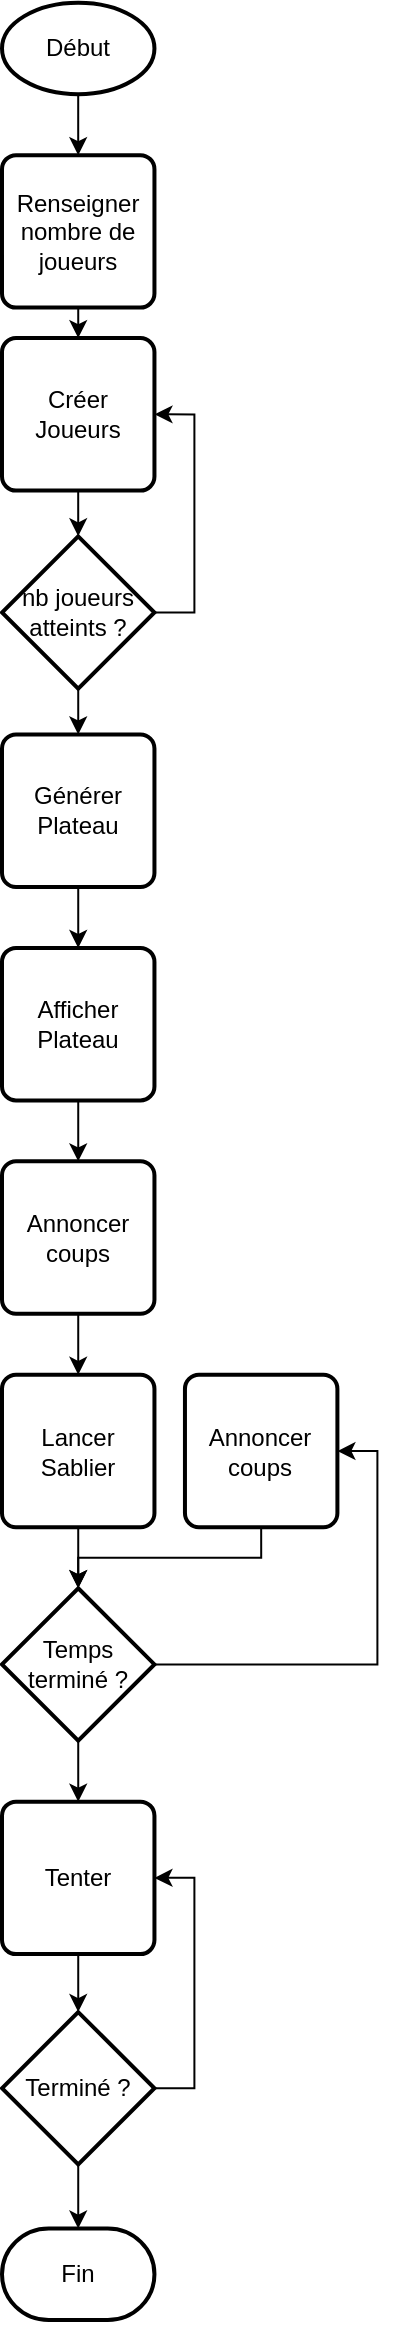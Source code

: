 <mxfile version="20.8.16" type="device"><diagram name="Page-1" id="WbKqOEINdIa66CTqbX6x"><mxGraphModel dx="418" dy="2381" grid="1" gridSize="10" guides="1" tooltips="1" connect="1" arrows="1" fold="1" page="1" pageScale="1" pageWidth="827" pageHeight="1169" math="0" shadow="0"><root><mxCell id="0"/><mxCell id="1" parent="0"/><mxCell id="cKUAfV9J4N7Fhh45kLBp-1" value="" style="group" vertex="1" connectable="0" parent="1"><mxGeometry x="1865" y="-1163.64" width="167.7" height="1158.64" as="geometry"/></mxCell><mxCell id="cKUAfV9J4N7Fhh45kLBp-2" value="nb joueurs&lt;br&gt;atteints ?" style="strokeWidth=2;html=1;shape=mxgraph.flowchart.decision;whiteSpace=wrap;" vertex="1" parent="cKUAfV9J4N7Fhh45kLBp-1"><mxGeometry y="266.792" width="76.227" height="76.226" as="geometry"/></mxCell><mxCell id="cKUAfV9J4N7Fhh45kLBp-3" value="Début" style="strokeWidth=2;html=1;shape=mxgraph.flowchart.start_1;whiteSpace=wrap;" vertex="1" parent="cKUAfV9J4N7Fhh45kLBp-1"><mxGeometry width="76.227" height="45.736" as="geometry"/></mxCell><mxCell id="cKUAfV9J4N7Fhh45kLBp-4" value="Renseigner nombre de joueurs" style="rounded=1;whiteSpace=wrap;html=1;absoluteArcSize=1;arcSize=14;strokeWidth=2;" vertex="1" parent="cKUAfV9J4N7Fhh45kLBp-1"><mxGeometry y="76.226" width="76.227" height="76.226" as="geometry"/></mxCell><mxCell id="cKUAfV9J4N7Fhh45kLBp-5" value="" style="edgeStyle=orthogonalEdgeStyle;rounded=0;orthogonalLoop=1;jettySize=auto;html=1;" edge="1" parent="cKUAfV9J4N7Fhh45kLBp-1" source="cKUAfV9J4N7Fhh45kLBp-3" target="cKUAfV9J4N7Fhh45kLBp-4"><mxGeometry relative="1" as="geometry"/></mxCell><mxCell id="cKUAfV9J4N7Fhh45kLBp-6" style="edgeStyle=orthogonalEdgeStyle;rounded=0;orthogonalLoop=1;jettySize=auto;html=1;entryX=0.5;entryY=0;entryDx=0;entryDy=0;entryPerimeter=0;" edge="1" parent="cKUAfV9J4N7Fhh45kLBp-1" source="cKUAfV9J4N7Fhh45kLBp-7" target="cKUAfV9J4N7Fhh45kLBp-2"><mxGeometry relative="1" as="geometry"/></mxCell><mxCell id="cKUAfV9J4N7Fhh45kLBp-7" value="Créer Joueurs" style="rounded=1;whiteSpace=wrap;html=1;absoluteArcSize=1;arcSize=14;strokeWidth=2;" vertex="1" parent="cKUAfV9J4N7Fhh45kLBp-1"><mxGeometry y="167.698" width="76.227" height="76.226" as="geometry"/></mxCell><mxCell id="cKUAfV9J4N7Fhh45kLBp-8" style="edgeStyle=orthogonalEdgeStyle;rounded=0;orthogonalLoop=1;jettySize=auto;html=1;exitX=1;exitY=0.5;exitDx=0;exitDy=0;exitPerimeter=0;entryX=1;entryY=0.5;entryDx=0;entryDy=0;" edge="1" parent="cKUAfV9J4N7Fhh45kLBp-1" source="cKUAfV9J4N7Fhh45kLBp-2" target="cKUAfV9J4N7Fhh45kLBp-7"><mxGeometry relative="1" as="geometry"/></mxCell><mxCell id="cKUAfV9J4N7Fhh45kLBp-9" style="edgeStyle=orthogonalEdgeStyle;rounded=0;orthogonalLoop=1;jettySize=auto;html=1;exitX=0.5;exitY=1;exitDx=0;exitDy=0;entryX=0.5;entryY=0;entryDx=0;entryDy=0;" edge="1" parent="cKUAfV9J4N7Fhh45kLBp-1" source="cKUAfV9J4N7Fhh45kLBp-4" target="cKUAfV9J4N7Fhh45kLBp-7"><mxGeometry relative="1" as="geometry"/></mxCell><mxCell id="cKUAfV9J4N7Fhh45kLBp-10" value="Générer Plateau" style="rounded=1;whiteSpace=wrap;html=1;absoluteArcSize=1;arcSize=14;strokeWidth=2;" vertex="1" parent="cKUAfV9J4N7Fhh45kLBp-1"><mxGeometry y="365.886" width="76.227" height="76.226" as="geometry"/></mxCell><mxCell id="cKUAfV9J4N7Fhh45kLBp-11" style="edgeStyle=orthogonalEdgeStyle;rounded=0;orthogonalLoop=1;jettySize=auto;html=1;exitX=0.5;exitY=1;exitDx=0;exitDy=0;exitPerimeter=0;entryX=0.5;entryY=0;entryDx=0;entryDy=0;" edge="1" parent="cKUAfV9J4N7Fhh45kLBp-1" source="cKUAfV9J4N7Fhh45kLBp-2" target="cKUAfV9J4N7Fhh45kLBp-10"><mxGeometry relative="1" as="geometry"/></mxCell><mxCell id="cKUAfV9J4N7Fhh45kLBp-12" value="Afficher Plateau" style="rounded=1;whiteSpace=wrap;html=1;absoluteArcSize=1;arcSize=14;strokeWidth=2;" vertex="1" parent="cKUAfV9J4N7Fhh45kLBp-1"><mxGeometry y="472.603" width="76.227" height="76.226" as="geometry"/></mxCell><mxCell id="cKUAfV9J4N7Fhh45kLBp-13" style="edgeStyle=orthogonalEdgeStyle;rounded=0;orthogonalLoop=1;jettySize=auto;html=1;exitX=0.5;exitY=1;exitDx=0;exitDy=0;entryX=0.5;entryY=0;entryDx=0;entryDy=0;" edge="1" parent="cKUAfV9J4N7Fhh45kLBp-1" source="cKUAfV9J4N7Fhh45kLBp-10" target="cKUAfV9J4N7Fhh45kLBp-12"><mxGeometry relative="1" as="geometry"/></mxCell><mxCell id="cKUAfV9J4N7Fhh45kLBp-14" value="Annoncer coups" style="rounded=1;whiteSpace=wrap;html=1;absoluteArcSize=1;arcSize=14;strokeWidth=2;" vertex="1" parent="cKUAfV9J4N7Fhh45kLBp-1"><mxGeometry y="579.32" width="76.227" height="76.226" as="geometry"/></mxCell><mxCell id="cKUAfV9J4N7Fhh45kLBp-15" style="edgeStyle=orthogonalEdgeStyle;rounded=0;orthogonalLoop=1;jettySize=auto;html=1;exitX=0.5;exitY=1;exitDx=0;exitDy=0;entryX=0.5;entryY=0;entryDx=0;entryDy=0;" edge="1" parent="cKUAfV9J4N7Fhh45kLBp-1" source="cKUAfV9J4N7Fhh45kLBp-12" target="cKUAfV9J4N7Fhh45kLBp-14"><mxGeometry relative="1" as="geometry"/></mxCell><mxCell id="cKUAfV9J4N7Fhh45kLBp-16" value="Lancer Sablier" style="rounded=1;whiteSpace=wrap;html=1;absoluteArcSize=1;arcSize=14;strokeWidth=2;" vertex="1" parent="cKUAfV9J4N7Fhh45kLBp-1"><mxGeometry y="686.037" width="76.227" height="76.226" as="geometry"/></mxCell><mxCell id="cKUAfV9J4N7Fhh45kLBp-17" style="edgeStyle=orthogonalEdgeStyle;rounded=0;orthogonalLoop=1;jettySize=auto;html=1;exitX=0.5;exitY=1;exitDx=0;exitDy=0;entryX=0.5;entryY=0;entryDx=0;entryDy=0;" edge="1" parent="cKUAfV9J4N7Fhh45kLBp-1" source="cKUAfV9J4N7Fhh45kLBp-14" target="cKUAfV9J4N7Fhh45kLBp-16"><mxGeometry relative="1" as="geometry"/></mxCell><mxCell id="cKUAfV9J4N7Fhh45kLBp-18" value="Tenter" style="rounded=1;whiteSpace=wrap;html=1;absoluteArcSize=1;arcSize=14;strokeWidth=2;" vertex="1" parent="cKUAfV9J4N7Fhh45kLBp-1"><mxGeometry y="899.471" width="76.227" height="76.226" as="geometry"/></mxCell><mxCell id="cKUAfV9J4N7Fhh45kLBp-19" style="edgeStyle=orthogonalEdgeStyle;rounded=0;orthogonalLoop=1;jettySize=auto;html=1;exitX=0.5;exitY=1;exitDx=0;exitDy=0;exitPerimeter=0;entryX=0.5;entryY=0;entryDx=0;entryDy=0;" edge="1" parent="cKUAfV9J4N7Fhh45kLBp-1" source="cKUAfV9J4N7Fhh45kLBp-20" target="cKUAfV9J4N7Fhh45kLBp-18"><mxGeometry relative="1" as="geometry"/></mxCell><mxCell id="cKUAfV9J4N7Fhh45kLBp-20" value="Temps &lt;br&gt;terminé ?" style="strokeWidth=2;html=1;shape=mxgraph.flowchart.decision;whiteSpace=wrap;" vertex="1" parent="cKUAfV9J4N7Fhh45kLBp-1"><mxGeometry y="792.754" width="76.227" height="76.226" as="geometry"/></mxCell><mxCell id="cKUAfV9J4N7Fhh45kLBp-21" style="edgeStyle=orthogonalEdgeStyle;rounded=0;orthogonalLoop=1;jettySize=auto;html=1;exitX=0.5;exitY=1;exitDx=0;exitDy=0;entryX=0.5;entryY=0;entryDx=0;entryDy=0;entryPerimeter=0;" edge="1" parent="cKUAfV9J4N7Fhh45kLBp-1" source="cKUAfV9J4N7Fhh45kLBp-16" target="cKUAfV9J4N7Fhh45kLBp-20"><mxGeometry relative="1" as="geometry"/></mxCell><mxCell id="cKUAfV9J4N7Fhh45kLBp-22" style="edgeStyle=orthogonalEdgeStyle;rounded=0;orthogonalLoop=1;jettySize=auto;html=1;exitX=0.5;exitY=1;exitDx=0;exitDy=0;entryX=0.5;entryY=0;entryDx=0;entryDy=0;entryPerimeter=0;" edge="1" parent="cKUAfV9J4N7Fhh45kLBp-1" source="cKUAfV9J4N7Fhh45kLBp-23" target="cKUAfV9J4N7Fhh45kLBp-20"><mxGeometry relative="1" as="geometry"><Array as="points"><mxPoint x="129.586" y="777.508"/><mxPoint x="38.114" y="777.508"/></Array></mxGeometry></mxCell><mxCell id="cKUAfV9J4N7Fhh45kLBp-23" value="Annoncer coups" style="rounded=1;whiteSpace=wrap;html=1;absoluteArcSize=1;arcSize=14;strokeWidth=2;" vertex="1" parent="cKUAfV9J4N7Fhh45kLBp-1"><mxGeometry x="91.473" y="686.037" width="76.227" height="76.226" as="geometry"/></mxCell><mxCell id="cKUAfV9J4N7Fhh45kLBp-24" style="edgeStyle=orthogonalEdgeStyle;rounded=0;orthogonalLoop=1;jettySize=auto;html=1;exitX=1;exitY=0.5;exitDx=0;exitDy=0;exitPerimeter=0;entryX=1;entryY=0.5;entryDx=0;entryDy=0;" edge="1" parent="cKUAfV9J4N7Fhh45kLBp-1" source="cKUAfV9J4N7Fhh45kLBp-20" target="cKUAfV9J4N7Fhh45kLBp-23"><mxGeometry relative="1" as="geometry"/></mxCell><mxCell id="cKUAfV9J4N7Fhh45kLBp-25" style="edgeStyle=orthogonalEdgeStyle;rounded=0;orthogonalLoop=1;jettySize=auto;html=1;exitX=1;exitY=0.5;exitDx=0;exitDy=0;exitPerimeter=0;entryX=1;entryY=0.5;entryDx=0;entryDy=0;" edge="1" parent="cKUAfV9J4N7Fhh45kLBp-1" source="cKUAfV9J4N7Fhh45kLBp-26" target="cKUAfV9J4N7Fhh45kLBp-18"><mxGeometry relative="1" as="geometry"/></mxCell><mxCell id="cKUAfV9J4N7Fhh45kLBp-26" value="Terminé ?" style="strokeWidth=2;html=1;shape=mxgraph.flowchart.decision;whiteSpace=wrap;" vertex="1" parent="cKUAfV9J4N7Fhh45kLBp-1"><mxGeometry y="1004.663" width="76.227" height="76.226" as="geometry"/></mxCell><mxCell id="cKUAfV9J4N7Fhh45kLBp-27" style="edgeStyle=orthogonalEdgeStyle;rounded=0;orthogonalLoop=1;jettySize=auto;html=1;exitX=0.5;exitY=1;exitDx=0;exitDy=0;entryX=0.5;entryY=0;entryDx=0;entryDy=0;entryPerimeter=0;" edge="1" parent="cKUAfV9J4N7Fhh45kLBp-1" source="cKUAfV9J4N7Fhh45kLBp-18" target="cKUAfV9J4N7Fhh45kLBp-26"><mxGeometry relative="1" as="geometry"/></mxCell><mxCell id="cKUAfV9J4N7Fhh45kLBp-28" value="Fin" style="strokeWidth=2;html=1;shape=mxgraph.flowchart.terminator;whiteSpace=wrap;" vertex="1" parent="cKUAfV9J4N7Fhh45kLBp-1"><mxGeometry y="1112.904" width="76.227" height="45.736" as="geometry"/></mxCell><mxCell id="cKUAfV9J4N7Fhh45kLBp-29" style="edgeStyle=orthogonalEdgeStyle;rounded=0;orthogonalLoop=1;jettySize=auto;html=1;exitX=0.5;exitY=1;exitDx=0;exitDy=0;exitPerimeter=0;entryX=0.5;entryY=0;entryDx=0;entryDy=0;entryPerimeter=0;" edge="1" parent="cKUAfV9J4N7Fhh45kLBp-1" source="cKUAfV9J4N7Fhh45kLBp-26" target="cKUAfV9J4N7Fhh45kLBp-28"><mxGeometry relative="1" as="geometry"/></mxCell></root></mxGraphModel></diagram></mxfile>